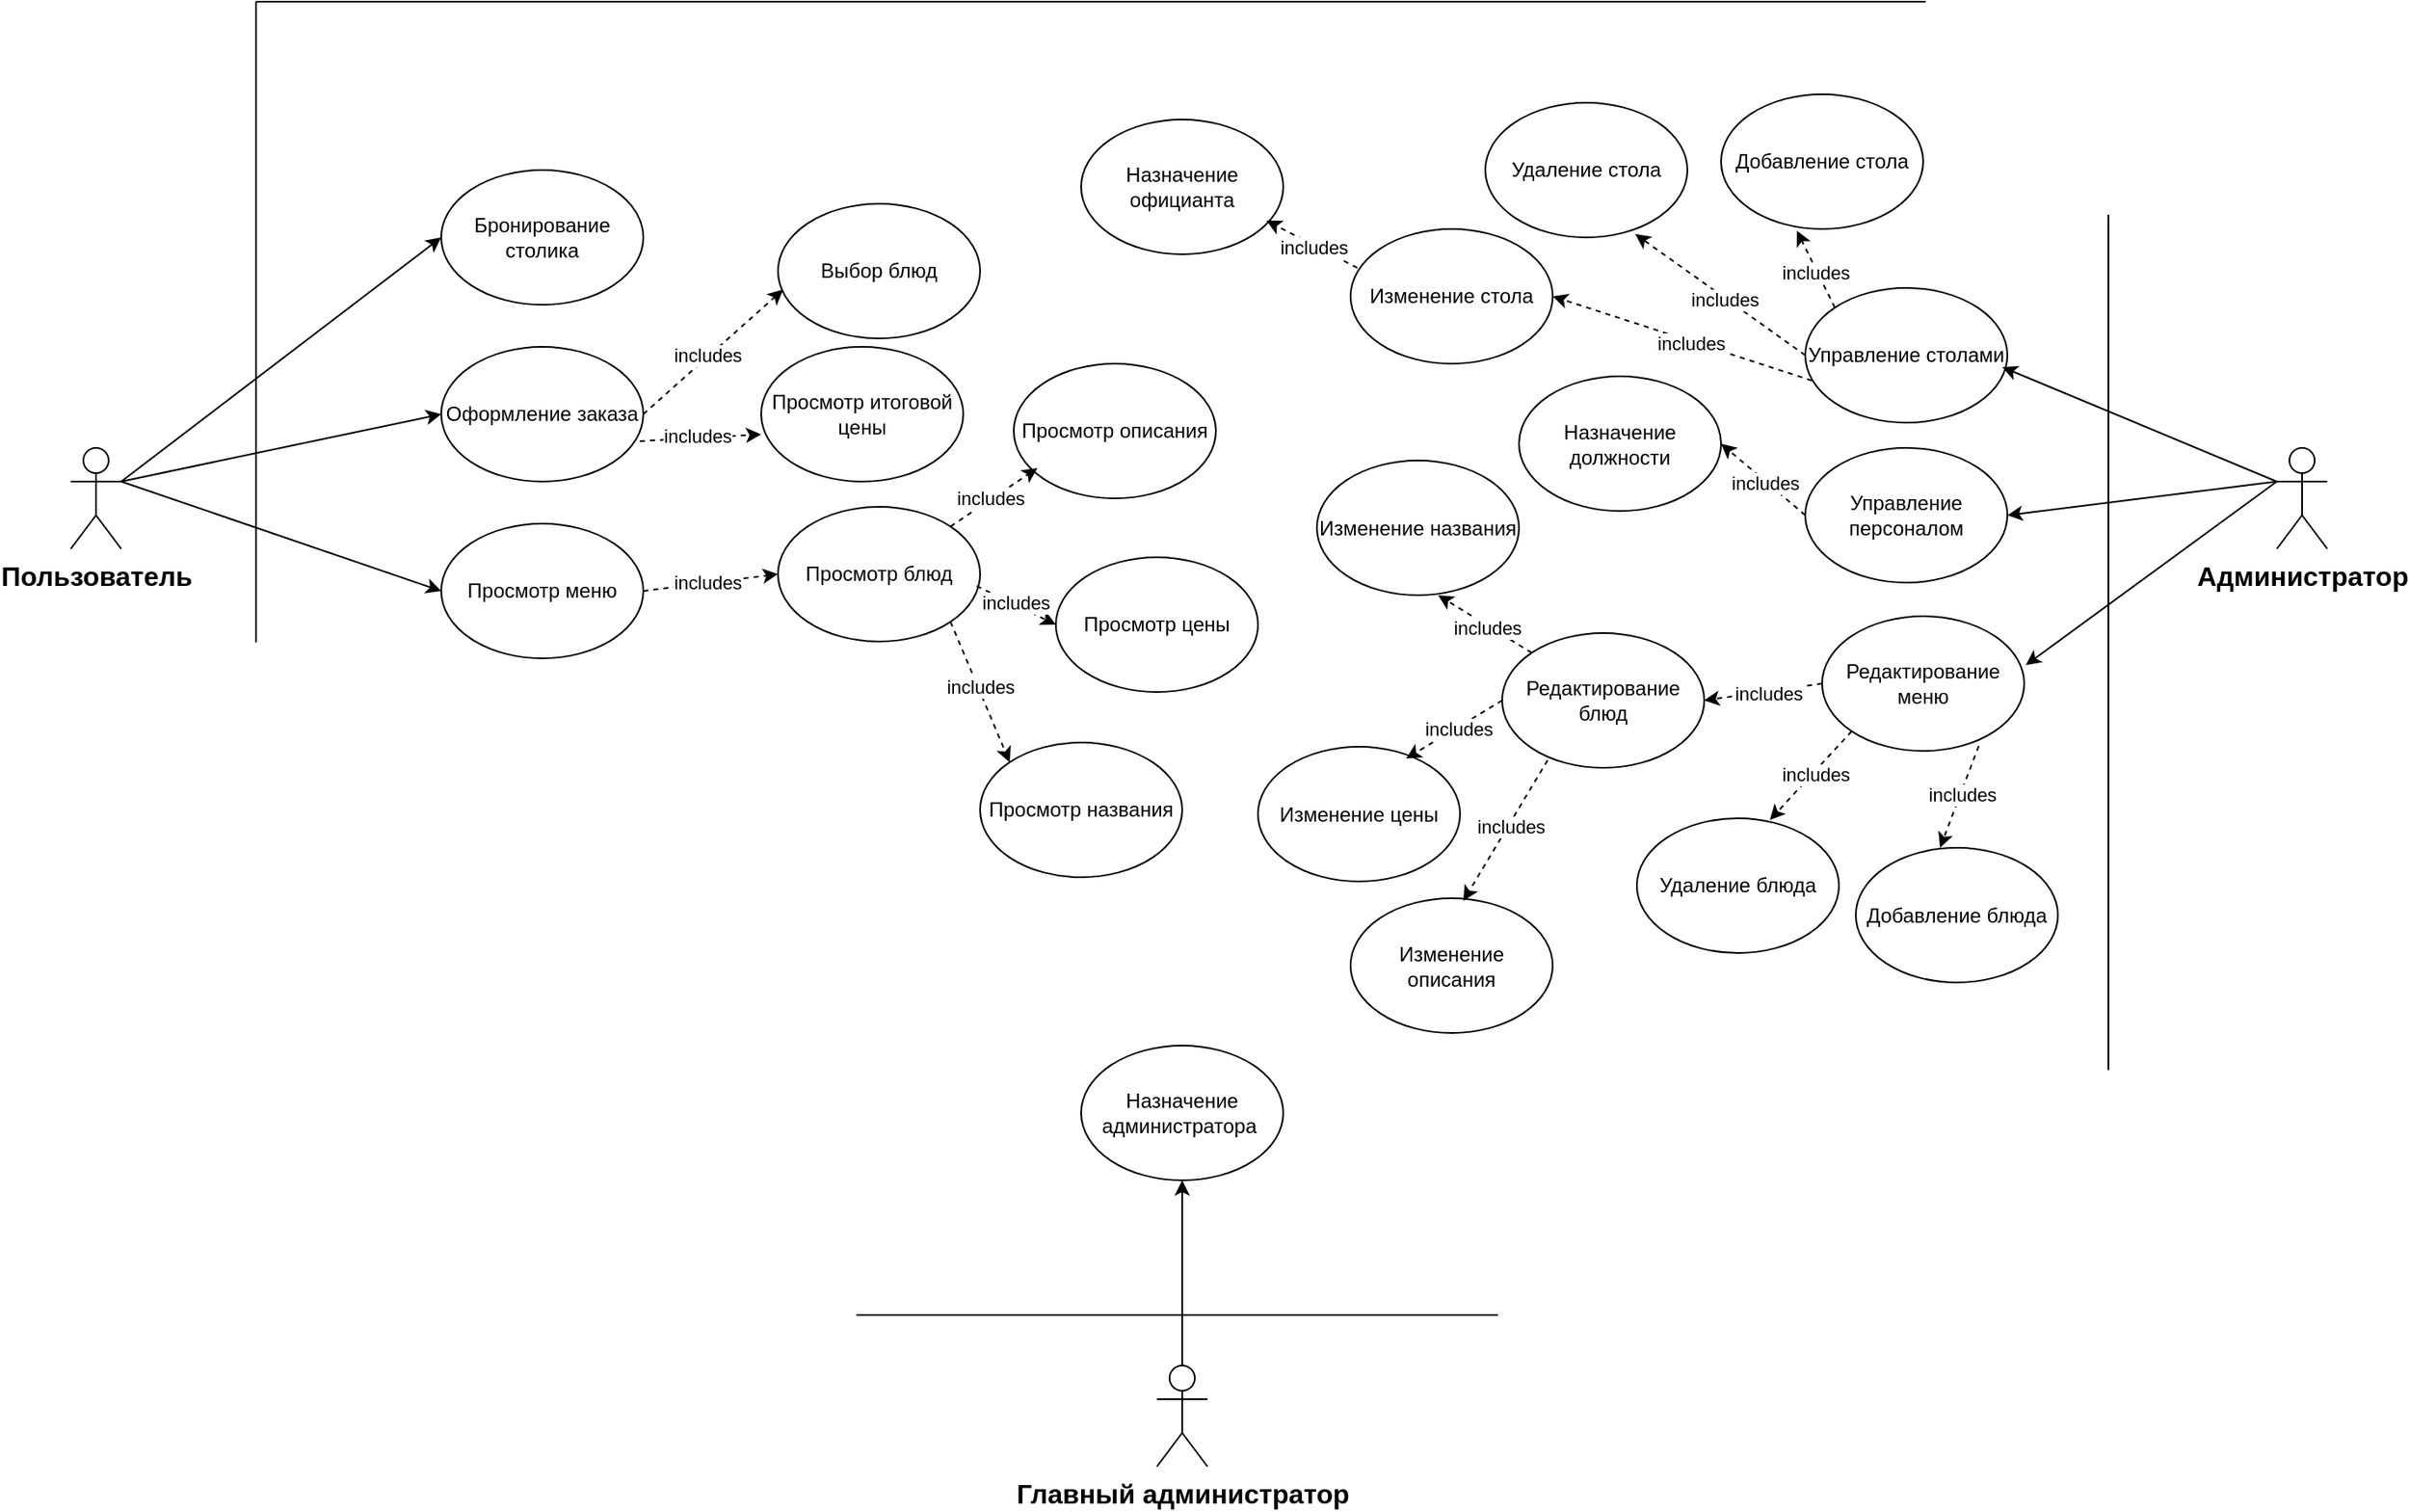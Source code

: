 <mxfile version="25.0.1">
  <diagram name="Страница — 1" id="KCEEDVuvDlpwxBp4SWkV">
    <mxGraphModel dx="1418" dy="828" grid="1" gridSize="10" guides="1" tooltips="1" connect="1" arrows="1" fold="1" page="1" pageScale="1" pageWidth="2339" pageHeight="3300" math="0" shadow="0">
      <root>
        <mxCell id="0" />
        <mxCell id="1" parent="0" />
        <mxCell id="b8D1EJ4ilFfgC7-eqx3V-1" value="" style="swimlane;startSize=0;" parent="1" vertex="1">
          <mxGeometry x="380" y="540" width="1100" height="780" as="geometry" />
        </mxCell>
        <mxCell id="b8D1EJ4ilFfgC7-eqx3V-4" value="Бронирование столика" style="ellipse;whiteSpace=wrap;html=1;" parent="b8D1EJ4ilFfgC7-eqx3V-1" vertex="1">
          <mxGeometry x="110" y="100" width="120" height="80" as="geometry" />
        </mxCell>
        <mxCell id="b8D1EJ4ilFfgC7-eqx3V-5" value="Оформление заказа" style="ellipse;whiteSpace=wrap;html=1;" parent="b8D1EJ4ilFfgC7-eqx3V-1" vertex="1">
          <mxGeometry x="110" y="205" width="120" height="80" as="geometry" />
        </mxCell>
        <mxCell id="b8D1EJ4ilFfgC7-eqx3V-10" value="Просмотр меню" style="ellipse;whiteSpace=wrap;html=1;" parent="b8D1EJ4ilFfgC7-eqx3V-1" vertex="1">
          <mxGeometry x="110" y="310" width="120" height="80" as="geometry" />
        </mxCell>
        <mxCell id="b8D1EJ4ilFfgC7-eqx3V-11" value="Просмотр блюд" style="ellipse;whiteSpace=wrap;html=1;" parent="b8D1EJ4ilFfgC7-eqx3V-1" vertex="1">
          <mxGeometry x="310" y="300" width="120" height="80" as="geometry" />
        </mxCell>
        <mxCell id="b8D1EJ4ilFfgC7-eqx3V-12" value="" style="endArrow=classic;html=1;rounded=0;exitX=1;exitY=0.5;exitDx=0;exitDy=0;entryX=0;entryY=0.5;entryDx=0;entryDy=0;dashed=1;" parent="b8D1EJ4ilFfgC7-eqx3V-1" source="b8D1EJ4ilFfgC7-eqx3V-10" target="b8D1EJ4ilFfgC7-eqx3V-11" edge="1">
          <mxGeometry width="50" height="50" relative="1" as="geometry">
            <mxPoint x="530" y="330" as="sourcePoint" />
            <mxPoint x="580" y="280" as="targetPoint" />
          </mxGeometry>
        </mxCell>
        <mxCell id="b8D1EJ4ilFfgC7-eqx3V-14" value="includes" style="edgeLabel;html=1;align=center;verticalAlign=middle;resizable=0;points=[];" parent="b8D1EJ4ilFfgC7-eqx3V-12" vertex="1" connectable="0">
          <mxGeometry x="-0.062" y="1" relative="1" as="geometry">
            <mxPoint as="offset" />
          </mxGeometry>
        </mxCell>
        <mxCell id="b8D1EJ4ilFfgC7-eqx3V-15" value="Просмотр описания" style="ellipse;whiteSpace=wrap;html=1;" parent="b8D1EJ4ilFfgC7-eqx3V-1" vertex="1">
          <mxGeometry x="450" y="215" width="120" height="80" as="geometry" />
        </mxCell>
        <mxCell id="b8D1EJ4ilFfgC7-eqx3V-16" value="Просмотр цены" style="ellipse;whiteSpace=wrap;html=1;" parent="b8D1EJ4ilFfgC7-eqx3V-1" vertex="1">
          <mxGeometry x="475" y="330" width="120" height="80" as="geometry" />
        </mxCell>
        <mxCell id="b8D1EJ4ilFfgC7-eqx3V-17" value="Просмотр названия" style="ellipse;whiteSpace=wrap;html=1;" parent="b8D1EJ4ilFfgC7-eqx3V-1" vertex="1">
          <mxGeometry x="430" y="440" width="120" height="80" as="geometry" />
        </mxCell>
        <mxCell id="b8D1EJ4ilFfgC7-eqx3V-24" value="Управление персоналом" style="ellipse;whiteSpace=wrap;html=1;" parent="b8D1EJ4ilFfgC7-eqx3V-1" vertex="1">
          <mxGeometry x="920" y="265" width="120" height="80" as="geometry" />
        </mxCell>
        <mxCell id="b8D1EJ4ilFfgC7-eqx3V-25" value="Редактирование меню" style="ellipse;whiteSpace=wrap;html=1;" parent="b8D1EJ4ilFfgC7-eqx3V-1" vertex="1">
          <mxGeometry x="930" y="365" width="120" height="80" as="geometry" />
        </mxCell>
        <mxCell id="b8D1EJ4ilFfgC7-eqx3V-26" value="Редактирование блюд" style="ellipse;whiteSpace=wrap;html=1;" parent="b8D1EJ4ilFfgC7-eqx3V-1" vertex="1">
          <mxGeometry x="740" y="375" width="120" height="80" as="geometry" />
        </mxCell>
        <mxCell id="b8D1EJ4ilFfgC7-eqx3V-30" value="Удаление блюда" style="ellipse;whiteSpace=wrap;html=1;" parent="b8D1EJ4ilFfgC7-eqx3V-1" vertex="1">
          <mxGeometry x="820" y="485" width="120" height="80" as="geometry" />
        </mxCell>
        <mxCell id="b8D1EJ4ilFfgC7-eqx3V-31" value="Управление столами" style="ellipse;whiteSpace=wrap;html=1;" parent="b8D1EJ4ilFfgC7-eqx3V-1" vertex="1">
          <mxGeometry x="920" y="170" width="120" height="80" as="geometry" />
        </mxCell>
        <mxCell id="b8D1EJ4ilFfgC7-eqx3V-32" value="Добавление блюда" style="ellipse;whiteSpace=wrap;html=1;" parent="b8D1EJ4ilFfgC7-eqx3V-1" vertex="1">
          <mxGeometry x="950" y="502.5" width="120" height="80" as="geometry" />
        </mxCell>
        <mxCell id="b8D1EJ4ilFfgC7-eqx3V-33" value="" style="endArrow=classic;html=1;rounded=0;exitX=0;exitY=0.5;exitDx=0;exitDy=0;entryX=1;entryY=0.5;entryDx=0;entryDy=0;dashed=1;" parent="b8D1EJ4ilFfgC7-eqx3V-1" source="b8D1EJ4ilFfgC7-eqx3V-25" target="b8D1EJ4ilFfgC7-eqx3V-26" edge="1">
          <mxGeometry width="50" height="50" relative="1" as="geometry">
            <mxPoint x="880" y="435" as="sourcePoint" />
            <mxPoint x="960" y="425" as="targetPoint" />
          </mxGeometry>
        </mxCell>
        <mxCell id="b8D1EJ4ilFfgC7-eqx3V-34" value="includes" style="edgeLabel;html=1;align=center;verticalAlign=middle;resizable=0;points=[];" parent="b8D1EJ4ilFfgC7-eqx3V-33" vertex="1" connectable="0">
          <mxGeometry x="-0.062" y="1" relative="1" as="geometry">
            <mxPoint as="offset" />
          </mxGeometry>
        </mxCell>
        <mxCell id="b8D1EJ4ilFfgC7-eqx3V-35" value="" style="endArrow=classic;html=1;rounded=0;exitX=0;exitY=1;exitDx=0;exitDy=0;entryX=0.658;entryY=0.013;entryDx=0;entryDy=0;dashed=1;entryPerimeter=0;" parent="b8D1EJ4ilFfgC7-eqx3V-1" source="b8D1EJ4ilFfgC7-eqx3V-25" target="b8D1EJ4ilFfgC7-eqx3V-30" edge="1">
          <mxGeometry width="50" height="50" relative="1" as="geometry">
            <mxPoint x="350" y="415" as="sourcePoint" />
            <mxPoint x="430" y="405" as="targetPoint" />
          </mxGeometry>
        </mxCell>
        <mxCell id="b8D1EJ4ilFfgC7-eqx3V-36" value="includes" style="edgeLabel;html=1;align=center;verticalAlign=middle;resizable=0;points=[];" parent="b8D1EJ4ilFfgC7-eqx3V-35" vertex="1" connectable="0">
          <mxGeometry x="-0.062" y="1" relative="1" as="geometry">
            <mxPoint as="offset" />
          </mxGeometry>
        </mxCell>
        <mxCell id="b8D1EJ4ilFfgC7-eqx3V-37" value="" style="endArrow=classic;html=1;rounded=0;exitX=0.775;exitY=0.963;exitDx=0;exitDy=0;entryX=0.417;entryY=0;entryDx=0;entryDy=0;dashed=1;entryPerimeter=0;exitPerimeter=0;" parent="b8D1EJ4ilFfgC7-eqx3V-1" source="b8D1EJ4ilFfgC7-eqx3V-25" target="b8D1EJ4ilFfgC7-eqx3V-32" edge="1">
          <mxGeometry width="50" height="50" relative="1" as="geometry">
            <mxPoint x="958" y="443" as="sourcePoint" />
            <mxPoint x="929" y="496" as="targetPoint" />
          </mxGeometry>
        </mxCell>
        <mxCell id="b8D1EJ4ilFfgC7-eqx3V-38" value="includes" style="edgeLabel;html=1;align=center;verticalAlign=middle;resizable=0;points=[];" parent="b8D1EJ4ilFfgC7-eqx3V-37" vertex="1" connectable="0">
          <mxGeometry x="-0.062" y="1" relative="1" as="geometry">
            <mxPoint as="offset" />
          </mxGeometry>
        </mxCell>
        <mxCell id="b8D1EJ4ilFfgC7-eqx3V-40" value="" style="endArrow=classic;html=1;rounded=0;exitX=1;exitY=1;exitDx=0;exitDy=0;entryX=0;entryY=0;entryDx=0;entryDy=0;dashed=1;" parent="b8D1EJ4ilFfgC7-eqx3V-1" source="b8D1EJ4ilFfgC7-eqx3V-11" target="b8D1EJ4ilFfgC7-eqx3V-17" edge="1">
          <mxGeometry width="50" height="50" relative="1" as="geometry">
            <mxPoint x="240" y="360" as="sourcePoint" />
            <mxPoint x="320" y="350" as="targetPoint" />
          </mxGeometry>
        </mxCell>
        <mxCell id="b8D1EJ4ilFfgC7-eqx3V-41" value="includes" style="edgeLabel;html=1;align=center;verticalAlign=middle;resizable=0;points=[];" parent="b8D1EJ4ilFfgC7-eqx3V-40" vertex="1" connectable="0">
          <mxGeometry x="-0.062" y="1" relative="1" as="geometry">
            <mxPoint as="offset" />
          </mxGeometry>
        </mxCell>
        <mxCell id="b8D1EJ4ilFfgC7-eqx3V-42" value="" style="endArrow=classic;html=1;rounded=0;exitX=0.983;exitY=0.588;exitDx=0;exitDy=0;entryX=0;entryY=0.5;entryDx=0;entryDy=0;dashed=1;exitPerimeter=0;" parent="b8D1EJ4ilFfgC7-eqx3V-1" source="b8D1EJ4ilFfgC7-eqx3V-11" target="b8D1EJ4ilFfgC7-eqx3V-16" edge="1">
          <mxGeometry width="50" height="50" relative="1" as="geometry">
            <mxPoint x="422" y="378" as="sourcePoint" />
            <mxPoint x="458" y="462" as="targetPoint" />
          </mxGeometry>
        </mxCell>
        <mxCell id="b8D1EJ4ilFfgC7-eqx3V-43" value="includes" style="edgeLabel;html=1;align=center;verticalAlign=middle;resizable=0;points=[];" parent="b8D1EJ4ilFfgC7-eqx3V-42" vertex="1" connectable="0">
          <mxGeometry x="-0.062" y="1" relative="1" as="geometry">
            <mxPoint as="offset" />
          </mxGeometry>
        </mxCell>
        <mxCell id="b8D1EJ4ilFfgC7-eqx3V-44" value="" style="endArrow=classic;html=1;rounded=0;exitX=1;exitY=0;exitDx=0;exitDy=0;entryX=0.117;entryY=0.775;entryDx=0;entryDy=0;dashed=1;entryPerimeter=0;" parent="b8D1EJ4ilFfgC7-eqx3V-1" source="b8D1EJ4ilFfgC7-eqx3V-11" target="b8D1EJ4ilFfgC7-eqx3V-15" edge="1">
          <mxGeometry width="50" height="50" relative="1" as="geometry">
            <mxPoint x="432" y="388" as="sourcePoint" />
            <mxPoint x="468" y="472" as="targetPoint" />
          </mxGeometry>
        </mxCell>
        <mxCell id="b8D1EJ4ilFfgC7-eqx3V-45" value="includes" style="edgeLabel;html=1;align=center;verticalAlign=middle;resizable=0;points=[];" parent="b8D1EJ4ilFfgC7-eqx3V-44" vertex="1" connectable="0">
          <mxGeometry x="-0.062" y="1" relative="1" as="geometry">
            <mxPoint as="offset" />
          </mxGeometry>
        </mxCell>
        <mxCell id="b8D1EJ4ilFfgC7-eqx3V-46" value="Изменение названия" style="ellipse;whiteSpace=wrap;html=1;" parent="b8D1EJ4ilFfgC7-eqx3V-1" vertex="1">
          <mxGeometry x="630" y="272.5" width="120" height="80" as="geometry" />
        </mxCell>
        <mxCell id="b8D1EJ4ilFfgC7-eqx3V-47" value="Изменение цены" style="ellipse;whiteSpace=wrap;html=1;" parent="b8D1EJ4ilFfgC7-eqx3V-1" vertex="1">
          <mxGeometry x="595" y="442.5" width="120" height="80" as="geometry" />
        </mxCell>
        <mxCell id="b8D1EJ4ilFfgC7-eqx3V-48" value="Изменение описания" style="ellipse;whiteSpace=wrap;html=1;" parent="b8D1EJ4ilFfgC7-eqx3V-1" vertex="1">
          <mxGeometry x="650" y="532.5" width="120" height="80" as="geometry" />
        </mxCell>
        <mxCell id="b8D1EJ4ilFfgC7-eqx3V-49" value="" style="endArrow=classic;html=1;rounded=0;exitX=0;exitY=0;exitDx=0;exitDy=0;entryX=0.6;entryY=1;entryDx=0;entryDy=0;dashed=1;entryPerimeter=0;" parent="b8D1EJ4ilFfgC7-eqx3V-1" source="b8D1EJ4ilFfgC7-eqx3V-26" target="b8D1EJ4ilFfgC7-eqx3V-46" edge="1">
          <mxGeometry width="50" height="50" relative="1" as="geometry">
            <mxPoint x="940" y="415" as="sourcePoint" />
            <mxPoint x="870" y="425" as="targetPoint" />
          </mxGeometry>
        </mxCell>
        <mxCell id="b8D1EJ4ilFfgC7-eqx3V-50" value="includes" style="edgeLabel;html=1;align=center;verticalAlign=middle;resizable=0;points=[];" parent="b8D1EJ4ilFfgC7-eqx3V-49" vertex="1" connectable="0">
          <mxGeometry x="-0.062" y="1" relative="1" as="geometry">
            <mxPoint as="offset" />
          </mxGeometry>
        </mxCell>
        <mxCell id="b8D1EJ4ilFfgC7-eqx3V-51" value="" style="endArrow=classic;html=1;rounded=0;exitX=0;exitY=0.5;exitDx=0;exitDy=0;entryX=0.733;entryY=0.088;entryDx=0;entryDy=0;dashed=1;entryPerimeter=0;" parent="b8D1EJ4ilFfgC7-eqx3V-1" source="b8D1EJ4ilFfgC7-eqx3V-26" target="b8D1EJ4ilFfgC7-eqx3V-47" edge="1">
          <mxGeometry width="50" height="50" relative="1" as="geometry">
            <mxPoint x="950" y="425" as="sourcePoint" />
            <mxPoint x="880" y="435" as="targetPoint" />
          </mxGeometry>
        </mxCell>
        <mxCell id="b8D1EJ4ilFfgC7-eqx3V-52" value="includes" style="edgeLabel;html=1;align=center;verticalAlign=middle;resizable=0;points=[];" parent="b8D1EJ4ilFfgC7-eqx3V-51" vertex="1" connectable="0">
          <mxGeometry x="-0.062" y="1" relative="1" as="geometry">
            <mxPoint as="offset" />
          </mxGeometry>
        </mxCell>
        <mxCell id="b8D1EJ4ilFfgC7-eqx3V-53" value="" style="endArrow=classic;html=1;rounded=0;exitX=0.225;exitY=0.944;exitDx=0;exitDy=0;entryX=0.558;entryY=0.019;entryDx=0;entryDy=0;dashed=1;entryPerimeter=0;exitPerimeter=0;" parent="b8D1EJ4ilFfgC7-eqx3V-1" source="b8D1EJ4ilFfgC7-eqx3V-26" target="b8D1EJ4ilFfgC7-eqx3V-48" edge="1">
          <mxGeometry width="50" height="50" relative="1" as="geometry">
            <mxPoint x="960" y="435" as="sourcePoint" />
            <mxPoint x="890" y="445" as="targetPoint" />
          </mxGeometry>
        </mxCell>
        <mxCell id="b8D1EJ4ilFfgC7-eqx3V-54" value="includes" style="edgeLabel;html=1;align=center;verticalAlign=middle;resizable=0;points=[];" parent="b8D1EJ4ilFfgC7-eqx3V-53" vertex="1" connectable="0">
          <mxGeometry x="-0.062" y="1" relative="1" as="geometry">
            <mxPoint as="offset" />
          </mxGeometry>
        </mxCell>
        <mxCell id="b8D1EJ4ilFfgC7-eqx3V-55" value="Назначение должности" style="ellipse;whiteSpace=wrap;html=1;" parent="b8D1EJ4ilFfgC7-eqx3V-1" vertex="1">
          <mxGeometry x="750" y="222.5" width="120" height="80" as="geometry" />
        </mxCell>
        <mxCell id="b8D1EJ4ilFfgC7-eqx3V-56" value="" style="endArrow=classic;html=1;rounded=0;exitX=0;exitY=0.5;exitDx=0;exitDy=0;entryX=1;entryY=0.5;entryDx=0;entryDy=0;dashed=1;" parent="b8D1EJ4ilFfgC7-eqx3V-1" source="b8D1EJ4ilFfgC7-eqx3V-24" target="b8D1EJ4ilFfgC7-eqx3V-55" edge="1">
          <mxGeometry width="50" height="50" relative="1" as="geometry">
            <mxPoint x="853" y="197.5" as="sourcePoint" />
            <mxPoint x="759" y="251" as="targetPoint" />
          </mxGeometry>
        </mxCell>
        <mxCell id="b8D1EJ4ilFfgC7-eqx3V-57" value="includes" style="edgeLabel;html=1;align=center;verticalAlign=middle;resizable=0;points=[];" parent="b8D1EJ4ilFfgC7-eqx3V-56" vertex="1" connectable="0">
          <mxGeometry x="-0.062" y="1" relative="1" as="geometry">
            <mxPoint as="offset" />
          </mxGeometry>
        </mxCell>
        <mxCell id="b8D1EJ4ilFfgC7-eqx3V-58" value="Удаление стола" style="ellipse;whiteSpace=wrap;html=1;" parent="b8D1EJ4ilFfgC7-eqx3V-1" vertex="1">
          <mxGeometry x="730" y="60" width="120" height="80" as="geometry" />
        </mxCell>
        <mxCell id="b8D1EJ4ilFfgC7-eqx3V-59" value="Добавление стола" style="ellipse;whiteSpace=wrap;html=1;" parent="b8D1EJ4ilFfgC7-eqx3V-1" vertex="1">
          <mxGeometry x="870" y="55" width="120" height="80" as="geometry" />
        </mxCell>
        <mxCell id="b8D1EJ4ilFfgC7-eqx3V-60" value="Изменение стола" style="ellipse;whiteSpace=wrap;html=1;" parent="b8D1EJ4ilFfgC7-eqx3V-1" vertex="1">
          <mxGeometry x="650" y="135" width="120" height="80" as="geometry" />
        </mxCell>
        <mxCell id="b8D1EJ4ilFfgC7-eqx3V-61" value="" style="endArrow=classic;html=1;rounded=0;exitX=0;exitY=0;exitDx=0;exitDy=0;entryX=0.375;entryY=1.013;entryDx=0;entryDy=0;dashed=1;entryPerimeter=0;" parent="b8D1EJ4ilFfgC7-eqx3V-1" source="b8D1EJ4ilFfgC7-eqx3V-31" target="b8D1EJ4ilFfgC7-eqx3V-59" edge="1">
          <mxGeometry width="50" height="50" relative="1" as="geometry">
            <mxPoint x="850" y="195" as="sourcePoint" />
            <mxPoint x="902" y="160" as="targetPoint" />
          </mxGeometry>
        </mxCell>
        <mxCell id="b8D1EJ4ilFfgC7-eqx3V-62" value="includes" style="edgeLabel;html=1;align=center;verticalAlign=middle;resizable=0;points=[];" parent="b8D1EJ4ilFfgC7-eqx3V-61" vertex="1" connectable="0">
          <mxGeometry x="-0.062" y="1" relative="1" as="geometry">
            <mxPoint as="offset" />
          </mxGeometry>
        </mxCell>
        <mxCell id="b8D1EJ4ilFfgC7-eqx3V-63" value="" style="endArrow=classic;html=1;rounded=0;exitX=0;exitY=0.5;exitDx=0;exitDy=0;entryX=0.742;entryY=0.975;entryDx=0;entryDy=0;dashed=1;entryPerimeter=0;" parent="b8D1EJ4ilFfgC7-eqx3V-1" source="b8D1EJ4ilFfgC7-eqx3V-31" target="b8D1EJ4ilFfgC7-eqx3V-58" edge="1">
          <mxGeometry width="50" height="50" relative="1" as="geometry">
            <mxPoint x="948" y="192" as="sourcePoint" />
            <mxPoint x="955" y="151" as="targetPoint" />
          </mxGeometry>
        </mxCell>
        <mxCell id="b8D1EJ4ilFfgC7-eqx3V-64" value="includes" style="edgeLabel;html=1;align=center;verticalAlign=middle;resizable=0;points=[];" parent="b8D1EJ4ilFfgC7-eqx3V-63" vertex="1" connectable="0">
          <mxGeometry x="-0.062" y="1" relative="1" as="geometry">
            <mxPoint as="offset" />
          </mxGeometry>
        </mxCell>
        <mxCell id="b8D1EJ4ilFfgC7-eqx3V-65" value="" style="endArrow=classic;html=1;rounded=0;exitX=0.033;exitY=0.688;exitDx=0;exitDy=0;entryX=1;entryY=0.5;entryDx=0;entryDy=0;dashed=1;exitPerimeter=0;" parent="b8D1EJ4ilFfgC7-eqx3V-1" source="b8D1EJ4ilFfgC7-eqx3V-31" target="b8D1EJ4ilFfgC7-eqx3V-60" edge="1">
          <mxGeometry width="50" height="50" relative="1" as="geometry">
            <mxPoint x="930" y="220" as="sourcePoint" />
            <mxPoint x="829" y="148" as="targetPoint" />
          </mxGeometry>
        </mxCell>
        <mxCell id="b8D1EJ4ilFfgC7-eqx3V-66" value="includes" style="edgeLabel;html=1;align=center;verticalAlign=middle;resizable=0;points=[];" parent="b8D1EJ4ilFfgC7-eqx3V-65" vertex="1" connectable="0">
          <mxGeometry x="-0.062" y="1" relative="1" as="geometry">
            <mxPoint as="offset" />
          </mxGeometry>
        </mxCell>
        <mxCell id="b8D1EJ4ilFfgC7-eqx3V-67" value="Выбор блюд" style="ellipse;whiteSpace=wrap;html=1;" parent="b8D1EJ4ilFfgC7-eqx3V-1" vertex="1">
          <mxGeometry x="310" y="120" width="120" height="80" as="geometry" />
        </mxCell>
        <mxCell id="b8D1EJ4ilFfgC7-eqx3V-68" value="" style="endArrow=classic;html=1;rounded=0;exitX=1;exitY=0.5;exitDx=0;exitDy=0;entryX=0.025;entryY=0.638;entryDx=0;entryDy=0;dashed=1;entryPerimeter=0;" parent="b8D1EJ4ilFfgC7-eqx3V-1" source="b8D1EJ4ilFfgC7-eqx3V-5" target="b8D1EJ4ilFfgC7-eqx3V-67" edge="1">
          <mxGeometry width="50" height="50" relative="1" as="geometry">
            <mxPoint x="240" y="360" as="sourcePoint" />
            <mxPoint x="320" y="350" as="targetPoint" />
          </mxGeometry>
        </mxCell>
        <mxCell id="b8D1EJ4ilFfgC7-eqx3V-69" value="includes" style="edgeLabel;html=1;align=center;verticalAlign=middle;resizable=0;points=[];" parent="b8D1EJ4ilFfgC7-eqx3V-68" vertex="1" connectable="0">
          <mxGeometry x="-0.062" y="1" relative="1" as="geometry">
            <mxPoint as="offset" />
          </mxGeometry>
        </mxCell>
        <mxCell id="b8D1EJ4ilFfgC7-eqx3V-70" value="Просмотр итоговой цены" style="ellipse;whiteSpace=wrap;html=1;" parent="b8D1EJ4ilFfgC7-eqx3V-1" vertex="1">
          <mxGeometry x="300" y="205" width="120" height="80" as="geometry" />
        </mxCell>
        <mxCell id="b8D1EJ4ilFfgC7-eqx3V-71" value="" style="endArrow=classic;html=1;rounded=0;exitX=0.983;exitY=0.7;exitDx=0;exitDy=0;entryX=0;entryY=0.65;entryDx=0;entryDy=0;dashed=1;entryPerimeter=0;exitPerimeter=0;" parent="b8D1EJ4ilFfgC7-eqx3V-1" source="b8D1EJ4ilFfgC7-eqx3V-5" target="b8D1EJ4ilFfgC7-eqx3V-70" edge="1">
          <mxGeometry width="50" height="50" relative="1" as="geometry">
            <mxPoint x="240" y="255" as="sourcePoint" />
            <mxPoint x="330" y="360" as="targetPoint" />
          </mxGeometry>
        </mxCell>
        <mxCell id="b8D1EJ4ilFfgC7-eqx3V-72" value="includes" style="edgeLabel;html=1;align=center;verticalAlign=middle;resizable=0;points=[];" parent="b8D1EJ4ilFfgC7-eqx3V-71" vertex="1" connectable="0">
          <mxGeometry x="-0.062" y="1" relative="1" as="geometry">
            <mxPoint as="offset" />
          </mxGeometry>
        </mxCell>
        <mxCell id="b8D1EJ4ilFfgC7-eqx3V-74" value="Назначение официанта" style="ellipse;whiteSpace=wrap;html=1;" parent="b8D1EJ4ilFfgC7-eqx3V-1" vertex="1">
          <mxGeometry x="490" y="70" width="120" height="80" as="geometry" />
        </mxCell>
        <mxCell id="b8D1EJ4ilFfgC7-eqx3V-75" value="" style="endArrow=classic;html=1;rounded=0;exitX=0.033;exitY=0.288;exitDx=0;exitDy=0;entryX=0.917;entryY=0.75;entryDx=0;entryDy=0;dashed=1;exitPerimeter=0;entryPerimeter=0;" parent="b8D1EJ4ilFfgC7-eqx3V-1" source="b8D1EJ4ilFfgC7-eqx3V-60" target="b8D1EJ4ilFfgC7-eqx3V-74" edge="1">
          <mxGeometry width="50" height="50" relative="1" as="geometry">
            <mxPoint x="660" y="170" as="sourcePoint" />
            <mxPoint x="610" y="128" as="targetPoint" />
          </mxGeometry>
        </mxCell>
        <mxCell id="b8D1EJ4ilFfgC7-eqx3V-76" value="includes" style="edgeLabel;html=1;align=center;verticalAlign=middle;resizable=0;points=[];" parent="b8D1EJ4ilFfgC7-eqx3V-75" vertex="1" connectable="0">
          <mxGeometry x="-0.062" y="1" relative="1" as="geometry">
            <mxPoint as="offset" />
          </mxGeometry>
        </mxCell>
        <mxCell id="b8D1EJ4ilFfgC7-eqx3V-82" value="Назначение администратора&amp;nbsp;" style="ellipse;whiteSpace=wrap;html=1;" parent="b8D1EJ4ilFfgC7-eqx3V-1" vertex="1">
          <mxGeometry x="490" y="620" width="120" height="80" as="geometry" />
        </mxCell>
        <mxCell id="b8D1EJ4ilFfgC7-eqx3V-2" value="&lt;font style=&quot;font-size: 16px;&quot;&gt;&lt;b&gt;Пользователь&lt;/b&gt;&lt;/font&gt;" style="shape=umlActor;verticalLabelPosition=bottom;verticalAlign=top;html=1;outlineConnect=0;" parent="1" vertex="1">
          <mxGeometry x="270" y="805" width="30" height="60" as="geometry" />
        </mxCell>
        <mxCell id="b8D1EJ4ilFfgC7-eqx3V-3" value="&lt;span style=&quot;font-size: 16px;&quot;&gt;&lt;b&gt;Администратор&lt;/b&gt;&lt;/span&gt;" style="shape=umlActor;verticalLabelPosition=bottom;verticalAlign=top;html=1;outlineConnect=0;" parent="1" vertex="1">
          <mxGeometry x="1580" y="805" width="30" height="60" as="geometry" />
        </mxCell>
        <mxCell id="b8D1EJ4ilFfgC7-eqx3V-7" value="" style="endArrow=classic;html=1;rounded=0;exitX=1;exitY=0.333;exitDx=0;exitDy=0;exitPerimeter=0;entryX=0;entryY=0.5;entryDx=0;entryDy=0;" parent="1" source="b8D1EJ4ilFfgC7-eqx3V-2" target="b8D1EJ4ilFfgC7-eqx3V-4" edge="1">
          <mxGeometry width="50" height="50" relative="1" as="geometry">
            <mxPoint x="910" y="910" as="sourcePoint" />
            <mxPoint x="960" y="860" as="targetPoint" />
          </mxGeometry>
        </mxCell>
        <mxCell id="b8D1EJ4ilFfgC7-eqx3V-8" value="" style="endArrow=classic;html=1;rounded=0;exitX=1;exitY=0.333;exitDx=0;exitDy=0;exitPerimeter=0;entryX=0;entryY=0.5;entryDx=0;entryDy=0;" parent="1" source="b8D1EJ4ilFfgC7-eqx3V-2" target="b8D1EJ4ilFfgC7-eqx3V-5" edge="1">
          <mxGeometry width="50" height="50" relative="1" as="geometry">
            <mxPoint x="310" y="835" as="sourcePoint" />
            <mxPoint x="500" y="760" as="targetPoint" />
          </mxGeometry>
        </mxCell>
        <mxCell id="b8D1EJ4ilFfgC7-eqx3V-9" value="" style="endArrow=classic;html=1;rounded=0;exitX=1;exitY=0.333;exitDx=0;exitDy=0;exitPerimeter=0;entryX=0;entryY=0.5;entryDx=0;entryDy=0;" parent="1" source="b8D1EJ4ilFfgC7-eqx3V-2" target="b8D1EJ4ilFfgC7-eqx3V-10" edge="1">
          <mxGeometry width="50" height="50" relative="1" as="geometry">
            <mxPoint x="310" y="835" as="sourcePoint" />
            <mxPoint x="490" y="930" as="targetPoint" />
          </mxGeometry>
        </mxCell>
        <mxCell id="b8D1EJ4ilFfgC7-eqx3V-28" value="" style="endArrow=classic;html=1;rounded=0;exitX=0;exitY=0.333;exitDx=0;exitDy=0;exitPerimeter=0;entryX=1;entryY=0.5;entryDx=0;entryDy=0;" parent="1" source="b8D1EJ4ilFfgC7-eqx3V-3" target="b8D1EJ4ilFfgC7-eqx3V-24" edge="1">
          <mxGeometry width="50" height="50" relative="1" as="geometry">
            <mxPoint x="1540" y="835" as="sourcePoint" />
            <mxPoint x="1350" y="750" as="targetPoint" />
          </mxGeometry>
        </mxCell>
        <mxCell id="b8D1EJ4ilFfgC7-eqx3V-29" value="" style="endArrow=classic;html=1;rounded=0;exitX=0;exitY=0.333;exitDx=0;exitDy=0;exitPerimeter=0;entryX=1.008;entryY=0.363;entryDx=0;entryDy=0;entryPerimeter=0;" parent="1" source="b8D1EJ4ilFfgC7-eqx3V-3" target="b8D1EJ4ilFfgC7-eqx3V-25" edge="1">
          <mxGeometry width="50" height="50" relative="1" as="geometry">
            <mxPoint x="1540" y="835" as="sourcePoint" />
            <mxPoint x="1350" y="845" as="targetPoint" />
          </mxGeometry>
        </mxCell>
        <mxCell id="b8D1EJ4ilFfgC7-eqx3V-39" value="" style="endArrow=classic;html=1;rounded=0;exitX=0;exitY=0.333;exitDx=0;exitDy=0;exitPerimeter=0;entryX=0.975;entryY=0.588;entryDx=0;entryDy=0;entryPerimeter=0;" parent="1" source="b8D1EJ4ilFfgC7-eqx3V-3" target="b8D1EJ4ilFfgC7-eqx3V-31" edge="1">
          <mxGeometry width="50" height="50" relative="1" as="geometry">
            <mxPoint x="1540" y="835" as="sourcePoint" />
            <mxPoint x="1330" y="855" as="targetPoint" />
          </mxGeometry>
        </mxCell>
        <mxCell id="b8D1EJ4ilFfgC7-eqx3V-77" value="&lt;span style=&quot;font-size: 16px;&quot;&gt;&lt;b&gt;Главный администратор&lt;/b&gt;&lt;/span&gt;" style="shape=umlActor;verticalLabelPosition=bottom;verticalAlign=top;html=1;outlineConnect=0;" parent="1" vertex="1">
          <mxGeometry x="915" y="1350" width="30" height="60" as="geometry" />
        </mxCell>
        <mxCell id="b8D1EJ4ilFfgC7-eqx3V-81" value="" style="endArrow=classic;html=1;rounded=0;exitX=0.5;exitY=0;exitDx=0;exitDy=0;exitPerimeter=0;" parent="1" source="b8D1EJ4ilFfgC7-eqx3V-77" target="b8D1EJ4ilFfgC7-eqx3V-82" edge="1">
          <mxGeometry width="50" height="50" relative="1" as="geometry">
            <mxPoint x="930" y="1470" as="sourcePoint" />
            <mxPoint x="1040" y="1540" as="targetPoint" />
          </mxGeometry>
        </mxCell>
      </root>
    </mxGraphModel>
  </diagram>
</mxfile>
